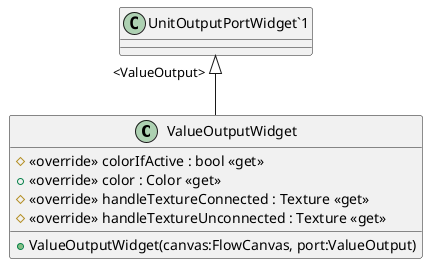 @startuml
class ValueOutputWidget {
    + ValueOutputWidget(canvas:FlowCanvas, port:ValueOutput)
    # <<override>> colorIfActive : bool <<get>>
    + <<override>> color : Color <<get>>
    # <<override>> handleTextureConnected : Texture <<get>>
    # <<override>> handleTextureUnconnected : Texture <<get>>
}
"UnitOutputPortWidget`1" "<ValueOutput>" <|-- ValueOutputWidget
@enduml
